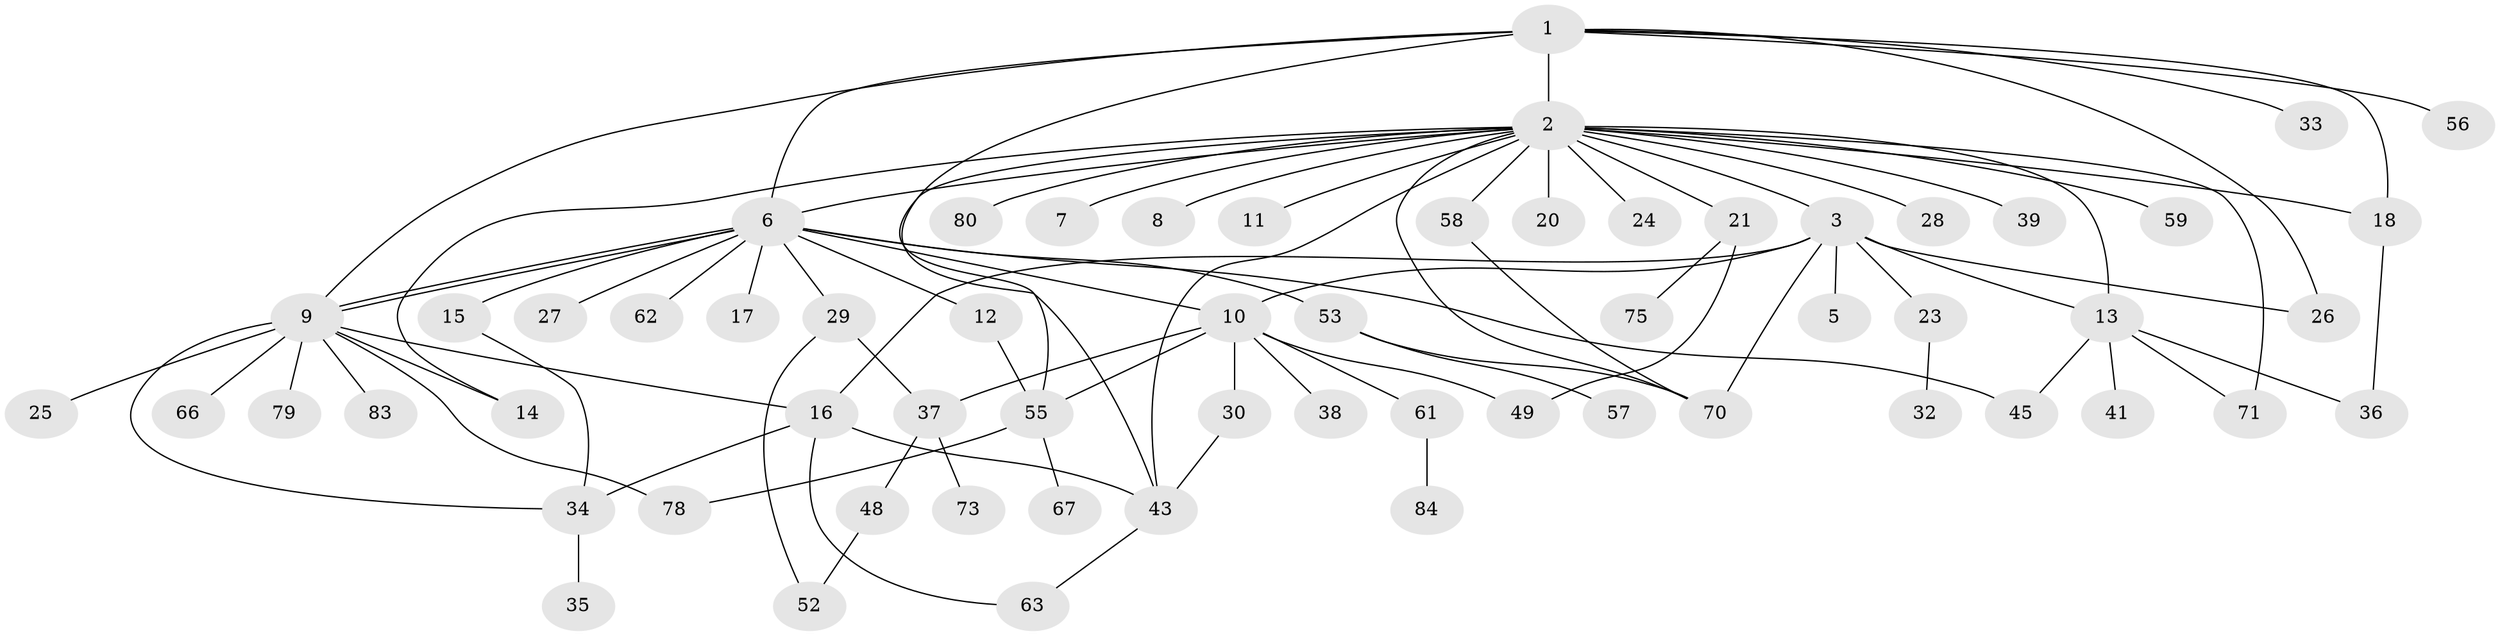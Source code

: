 // original degree distribution, {10: 0.011904761904761904, 13: 0.011904761904761904, 9: 0.023809523809523808, 14: 0.011904761904761904, 1: 0.44047619047619047, 15: 0.011904761904761904, 2: 0.25, 8: 0.011904761904761904, 7: 0.011904761904761904, 6: 0.023809523809523808, 3: 0.14285714285714285, 4: 0.023809523809523808, 5: 0.023809523809523808}
// Generated by graph-tools (version 1.1) at 2025/41/03/06/25 10:41:50]
// undirected, 61 vertices, 87 edges
graph export_dot {
graph [start="1"]
  node [color=gray90,style=filled];
  1 [super="+77"];
  2 [super="+4"];
  3 [super="+69"];
  5;
  6 [super="+81"];
  7;
  8 [super="+31"];
  9 [super="+22"];
  10 [super="+19"];
  11;
  12;
  13 [super="+47"];
  14;
  15;
  16 [super="+40"];
  17;
  18 [super="+50"];
  20;
  21 [super="+42"];
  23;
  24;
  25;
  26 [super="+68"];
  27;
  28 [super="+54"];
  29 [super="+51"];
  30;
  32;
  33;
  34 [super="+65"];
  35;
  36 [super="+74"];
  37 [super="+44"];
  38 [super="+46"];
  39;
  41;
  43 [super="+82"];
  45;
  48;
  49;
  52 [super="+76"];
  53;
  55 [super="+60"];
  56;
  57;
  58 [super="+64"];
  59;
  61;
  62;
  63;
  66;
  67;
  70 [super="+72"];
  71;
  73;
  75;
  78;
  79;
  80;
  83;
  84;
  1 -- 2;
  1 -- 6;
  1 -- 9 [weight=2];
  1 -- 18;
  1 -- 26;
  1 -- 33;
  1 -- 56;
  1 -- 43;
  2 -- 3;
  2 -- 6 [weight=2];
  2 -- 21;
  2 -- 24;
  2 -- 28;
  2 -- 39;
  2 -- 55;
  2 -- 59 [weight=2];
  2 -- 70;
  2 -- 71 [weight=2];
  2 -- 7;
  2 -- 8;
  2 -- 11;
  2 -- 13;
  2 -- 14;
  2 -- 80;
  2 -- 18;
  2 -- 20;
  2 -- 58;
  2 -- 43;
  3 -- 5;
  3 -- 10;
  3 -- 16;
  3 -- 23;
  3 -- 26;
  3 -- 70;
  3 -- 13;
  6 -- 9;
  6 -- 9;
  6 -- 10;
  6 -- 12;
  6 -- 15;
  6 -- 17;
  6 -- 27;
  6 -- 29;
  6 -- 45;
  6 -- 53;
  6 -- 62;
  9 -- 14;
  9 -- 66;
  9 -- 83;
  9 -- 34;
  9 -- 16;
  9 -- 78;
  9 -- 25;
  9 -- 79;
  10 -- 30;
  10 -- 37;
  10 -- 38;
  10 -- 49;
  10 -- 61;
  10 -- 55;
  12 -- 55;
  13 -- 36;
  13 -- 41;
  13 -- 45;
  13 -- 71;
  15 -- 34;
  16 -- 34;
  16 -- 43;
  16 -- 63;
  18 -- 36;
  21 -- 49;
  21 -- 75;
  23 -- 32;
  29 -- 52;
  29 -- 37;
  30 -- 43;
  34 -- 35;
  37 -- 73;
  37 -- 48;
  43 -- 63;
  48 -- 52;
  53 -- 57;
  53 -- 70;
  55 -- 67;
  55 -- 78;
  58 -- 70;
  61 -- 84;
}

